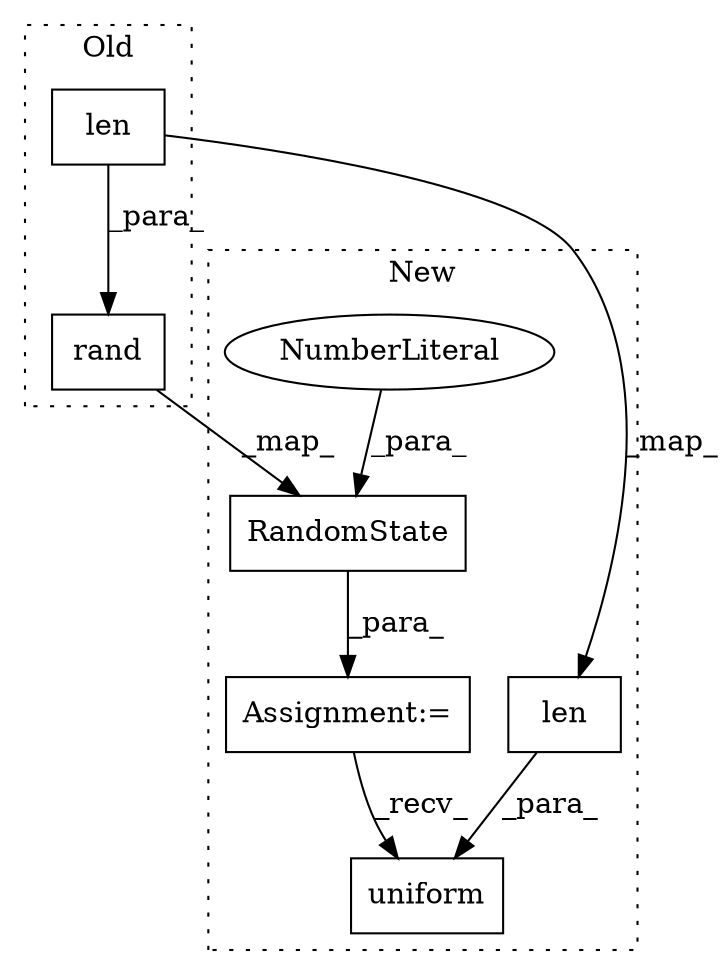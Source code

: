 digraph G {
subgraph cluster0 {
1 [label="rand" a="32" s="757,773" l="5,1" shape="box"];
6 [label="len" a="32" s="762,772" l="4,1" shape="box"];
label = "Old";
style="dotted";
}
subgraph cluster1 {
2 [label="RandomState" a="32" s="628,642" l="12,1" shape="box"];
3 [label="Assignment:=" a="7" s="614" l="1" shape="box"];
4 [label="uniform" a="32" s="799,818" l="8,1" shape="box"];
5 [label="NumberLiteral" a="34" s="640" l="2" shape="ellipse"];
7 [label="len" a="32" s="807,817" l="4,1" shape="box"];
label = "New";
style="dotted";
}
1 -> 2 [label="_map_"];
2 -> 3 [label="_para_"];
3 -> 4 [label="_recv_"];
5 -> 2 [label="_para_"];
6 -> 7 [label="_map_"];
6 -> 1 [label="_para_"];
7 -> 4 [label="_para_"];
}